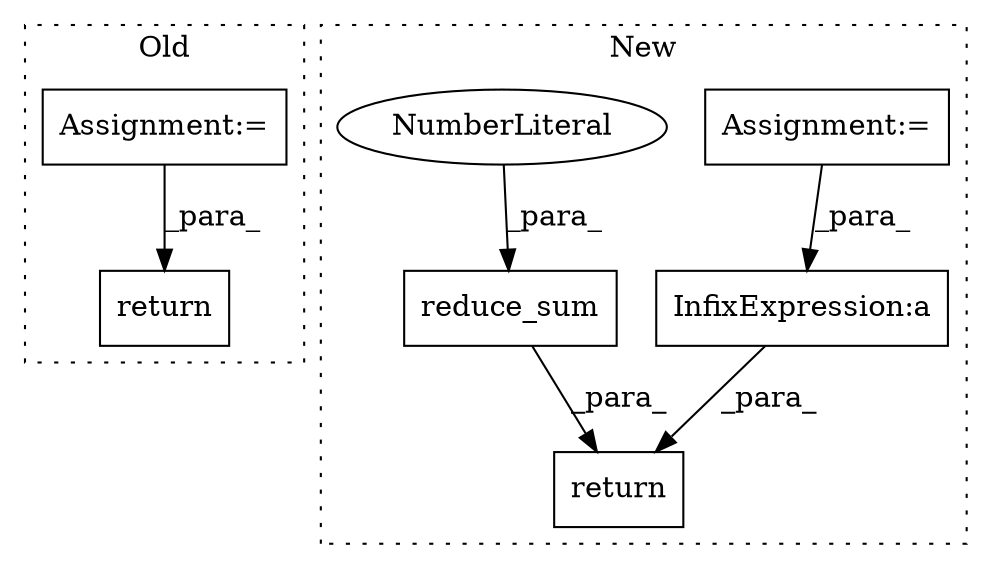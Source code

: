 digraph G {
subgraph cluster0 {
1 [label="return" a="41" s="4808" l="7" shape="box"];
7 [label="Assignment:=" a="7" s="4360" l="1" shape="box"];
label = "Old";
style="dotted";
}
subgraph cluster1 {
2 [label="reduce_sum" a="32" s="4884,4940" l="11,1" shape="box"];
3 [label="return" a="41" s="4984" l="7" shape="box"];
4 [label="Assignment:=" a="7" s="4763" l="1" shape="box"];
5 [label="InfixExpression:a" a="27" s="5015" l="3" shape="box"];
6 [label="NumberLiteral" a="34" s="4939" l="1" shape="ellipse"];
label = "New";
style="dotted";
}
2 -> 3 [label="_para_"];
4 -> 5 [label="_para_"];
5 -> 3 [label="_para_"];
6 -> 2 [label="_para_"];
7 -> 1 [label="_para_"];
}
